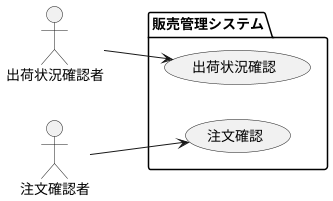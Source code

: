@startuml ユースケース図
left to right direction
actor 出荷状況確認者
actor 注文確認者
package 販売管理システム {
usecase 注文確認 
usecase 出荷状況確認
}
出荷状況確認者 --> 出荷状況確認 
注文確認者 --> 注文確認
@enduml